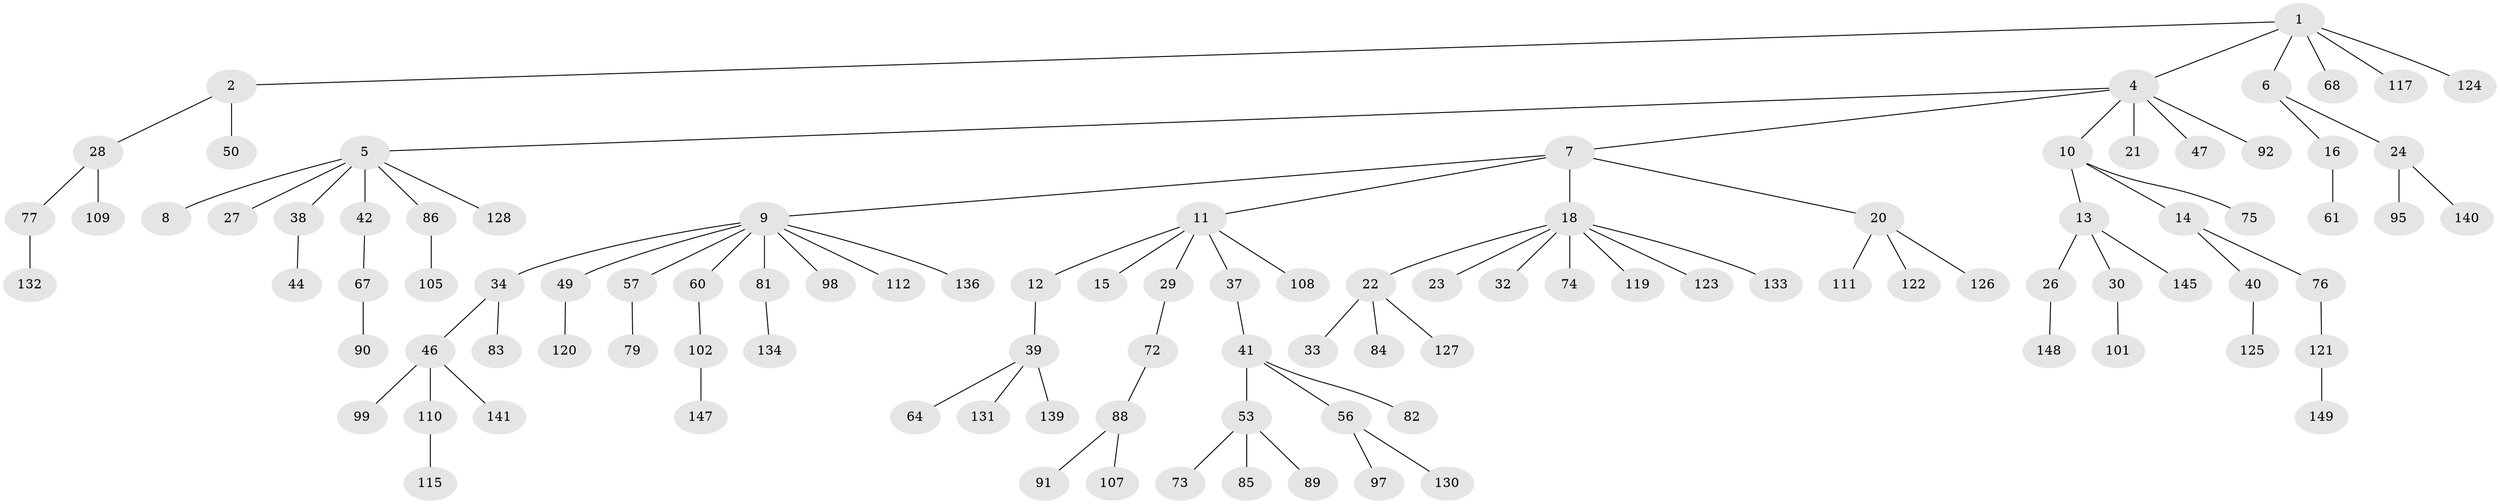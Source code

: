 // Generated by graph-tools (version 1.1) at 2025/24/03/03/25 07:24:08]
// undirected, 104 vertices, 103 edges
graph export_dot {
graph [start="1"]
  node [color=gray90,style=filled];
  1 [super="+78"];
  2 [super="+3"];
  4 [super="+58"];
  5 [super="+19"];
  6 [super="+17"];
  7 [super="+63"];
  8;
  9 [super="+43"];
  10 [super="+48"];
  11 [super="+70"];
  12 [super="+25"];
  13 [super="+55"];
  14 [super="+36"];
  15;
  16 [super="+54"];
  18 [super="+35"];
  20 [super="+31"];
  21;
  22;
  23;
  24 [super="+65"];
  26 [super="+52"];
  27 [super="+116"];
  28;
  29;
  30;
  32;
  33 [super="+45"];
  34 [super="+87"];
  37;
  38 [super="+94"];
  39 [super="+62"];
  40 [super="+51"];
  41 [super="+96"];
  42;
  44 [super="+66"];
  46 [super="+69"];
  47 [super="+113"];
  49 [super="+80"];
  50;
  53;
  56 [super="+104"];
  57 [super="+59"];
  60 [super="+114"];
  61;
  64;
  67 [super="+103"];
  68 [super="+71"];
  72;
  73;
  74;
  75;
  76;
  77;
  79;
  81;
  82 [super="+129"];
  83;
  84;
  85;
  86 [super="+100"];
  88 [super="+118"];
  89 [super="+142"];
  90;
  91 [super="+93"];
  92;
  95;
  97;
  98;
  99 [super="+106"];
  101;
  102 [super="+146"];
  105 [super="+137"];
  107;
  108;
  109;
  110;
  111;
  112;
  115;
  117;
  119;
  120;
  121;
  122;
  123 [super="+143"];
  124;
  125;
  126;
  127 [super="+144"];
  128;
  130 [super="+138"];
  131;
  132;
  133 [super="+135"];
  134;
  136;
  139;
  140;
  141;
  145;
  147;
  148;
  149;
  1 -- 2;
  1 -- 4;
  1 -- 6;
  1 -- 68;
  1 -- 117;
  1 -- 124;
  2 -- 50;
  2 -- 28;
  4 -- 5;
  4 -- 7;
  4 -- 10;
  4 -- 21;
  4 -- 47;
  4 -- 92;
  5 -- 8;
  5 -- 38;
  5 -- 128;
  5 -- 86;
  5 -- 42;
  5 -- 27;
  6 -- 16;
  6 -- 24;
  7 -- 9;
  7 -- 11;
  7 -- 18;
  7 -- 20;
  9 -- 34;
  9 -- 49;
  9 -- 57;
  9 -- 98;
  9 -- 112;
  9 -- 136;
  9 -- 60;
  9 -- 81;
  10 -- 13;
  10 -- 14;
  10 -- 75;
  11 -- 12;
  11 -- 15;
  11 -- 29;
  11 -- 37;
  11 -- 108;
  12 -- 39;
  13 -- 26;
  13 -- 30;
  13 -- 145;
  14 -- 76;
  14 -- 40;
  16 -- 61;
  18 -- 22;
  18 -- 23;
  18 -- 32;
  18 -- 133;
  18 -- 123;
  18 -- 74;
  18 -- 119;
  20 -- 122;
  20 -- 126;
  20 -- 111;
  22 -- 33;
  22 -- 84;
  22 -- 127;
  24 -- 95;
  24 -- 140;
  26 -- 148;
  28 -- 77;
  28 -- 109;
  29 -- 72;
  30 -- 101;
  34 -- 46;
  34 -- 83;
  37 -- 41;
  38 -- 44;
  39 -- 139;
  39 -- 64;
  39 -- 131;
  40 -- 125;
  41 -- 53;
  41 -- 56;
  41 -- 82;
  42 -- 67;
  46 -- 141;
  46 -- 110;
  46 -- 99;
  49 -- 120;
  53 -- 73;
  53 -- 85;
  53 -- 89;
  56 -- 97;
  56 -- 130;
  57 -- 79;
  60 -- 102;
  67 -- 90;
  72 -- 88;
  76 -- 121;
  77 -- 132;
  81 -- 134;
  86 -- 105;
  88 -- 91;
  88 -- 107;
  102 -- 147;
  110 -- 115;
  121 -- 149;
}
